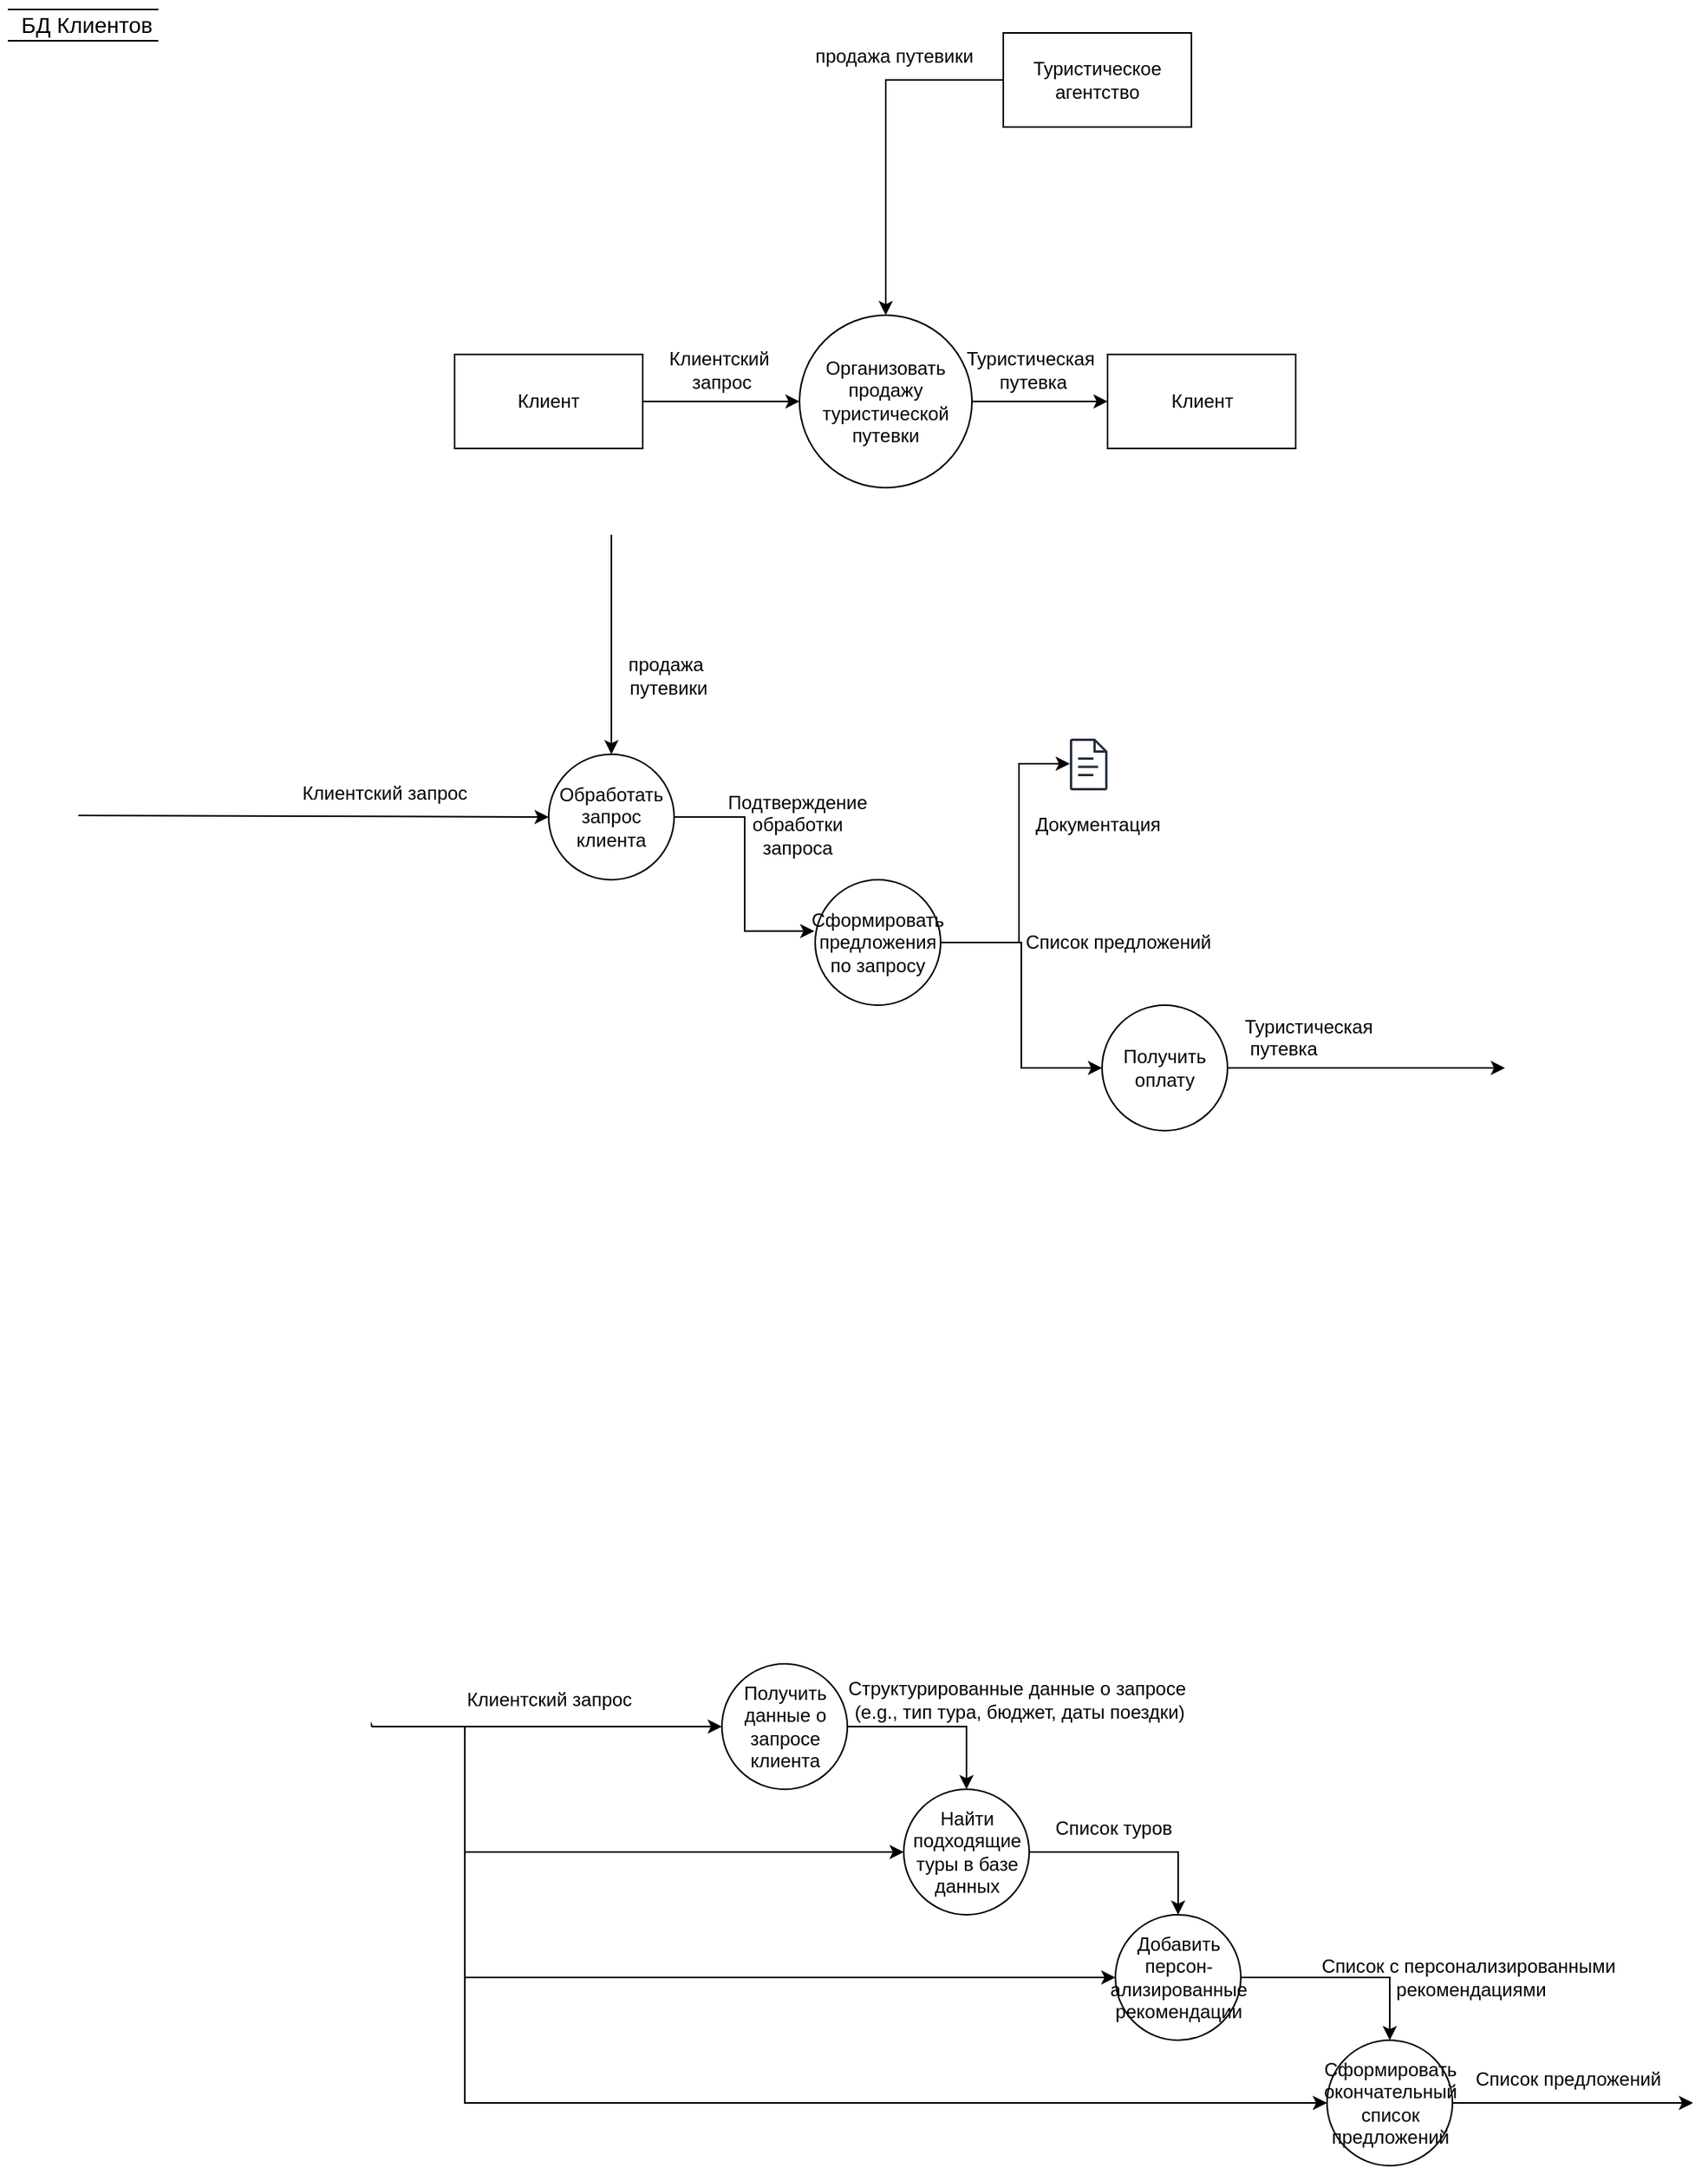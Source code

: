 <mxfile version="25.0.3">
  <diagram name="Page-1" id="y3wddVVnyAf-kgDYmaZ6">
    <mxGraphModel dx="1929" dy="1284" grid="1" gridSize="10" guides="1" tooltips="1" connect="1" arrows="1" fold="1" page="1" pageScale="1" pageWidth="827" pageHeight="1169" math="0" shadow="0">
      <root>
        <mxCell id="0" />
        <mxCell id="1" parent="0" />
        <mxCell id="_pMATCZt71jJnjRQlbl_-1" style="edgeStyle=orthogonalEdgeStyle;rounded=0;orthogonalLoop=1;jettySize=auto;html=1;entryX=0;entryY=0.5;entryDx=0;entryDy=0;" edge="1" parent="1" source="_pMATCZt71jJnjRQlbl_-2" target="_pMATCZt71jJnjRQlbl_-5">
          <mxGeometry relative="1" as="geometry" />
        </mxCell>
        <mxCell id="_pMATCZt71jJnjRQlbl_-2" value="Организовать продажу туристической путевки" style="ellipse;whiteSpace=wrap;html=1;aspect=fixed;" vertex="1" parent="1">
          <mxGeometry x="250" y="260" width="110" height="110" as="geometry" />
        </mxCell>
        <mxCell id="_pMATCZt71jJnjRQlbl_-3" style="edgeStyle=orthogonalEdgeStyle;rounded=0;orthogonalLoop=1;jettySize=auto;html=1;" edge="1" parent="1" source="_pMATCZt71jJnjRQlbl_-4" target="_pMATCZt71jJnjRQlbl_-2">
          <mxGeometry relative="1" as="geometry" />
        </mxCell>
        <mxCell id="_pMATCZt71jJnjRQlbl_-4" value="Клиент" style="rounded=0;whiteSpace=wrap;html=1;" vertex="1" parent="1">
          <mxGeometry x="30" y="285" width="120" height="60" as="geometry" />
        </mxCell>
        <mxCell id="_pMATCZt71jJnjRQlbl_-5" value="Клиент" style="rounded=0;whiteSpace=wrap;html=1;" vertex="1" parent="1">
          <mxGeometry x="446.5" y="285" width="120" height="60" as="geometry" />
        </mxCell>
        <mxCell id="_pMATCZt71jJnjRQlbl_-9" value="Клиентский&amp;nbsp;&lt;div&gt;запрос&lt;/div&gt;" style="text;html=1;align=center;verticalAlign=middle;resizable=0;points=[];autosize=1;strokeColor=none;fillColor=none;" vertex="1" parent="1">
          <mxGeometry x="155" y="275" width="90" height="40" as="geometry" />
        </mxCell>
        <mxCell id="_pMATCZt71jJnjRQlbl_-11" value="Обработать запрос клиента" style="ellipse;whiteSpace=wrap;html=1;aspect=fixed;" vertex="1" parent="1">
          <mxGeometry x="90" y="540" width="80" height="80" as="geometry" />
        </mxCell>
        <mxCell id="_pMATCZt71jJnjRQlbl_-12" style="edgeStyle=orthogonalEdgeStyle;rounded=0;orthogonalLoop=1;jettySize=auto;html=1;entryX=0;entryY=0.5;entryDx=0;entryDy=0;" edge="1" parent="1" source="_pMATCZt71jJnjRQlbl_-15" target="_pMATCZt71jJnjRQlbl_-17">
          <mxGeometry relative="1" as="geometry" />
        </mxCell>
        <mxCell id="_pMATCZt71jJnjRQlbl_-79" style="edgeStyle=orthogonalEdgeStyle;rounded=0;orthogonalLoop=1;jettySize=auto;html=1;" edge="1" parent="1" source="_pMATCZt71jJnjRQlbl_-15" target="_pMATCZt71jJnjRQlbl_-78">
          <mxGeometry relative="1" as="geometry">
            <Array as="points">
              <mxPoint x="390" y="660" />
              <mxPoint x="390" y="546" />
            </Array>
          </mxGeometry>
        </mxCell>
        <mxCell id="_pMATCZt71jJnjRQlbl_-15" value="Сформировать предложения по запросу" style="ellipse;whiteSpace=wrap;html=1;aspect=fixed;" vertex="1" parent="1">
          <mxGeometry x="260" y="620" width="80" height="80" as="geometry" />
        </mxCell>
        <mxCell id="_pMATCZt71jJnjRQlbl_-16" style="edgeStyle=orthogonalEdgeStyle;rounded=0;orthogonalLoop=1;jettySize=auto;html=1;" edge="1" parent="1" source="_pMATCZt71jJnjRQlbl_-17">
          <mxGeometry relative="1" as="geometry">
            <mxPoint x="700" y="740" as="targetPoint" />
          </mxGeometry>
        </mxCell>
        <mxCell id="_pMATCZt71jJnjRQlbl_-17" value="Получить оплату" style="ellipse;whiteSpace=wrap;html=1;aspect=fixed;" vertex="1" parent="1">
          <mxGeometry x="443" y="700" width="80" height="80" as="geometry" />
        </mxCell>
        <mxCell id="_pMATCZt71jJnjRQlbl_-18" style="edgeStyle=orthogonalEdgeStyle;rounded=0;orthogonalLoop=1;jettySize=auto;html=1;entryX=-0.007;entryY=0.41;entryDx=0;entryDy=0;entryPerimeter=0;" edge="1" parent="1" source="_pMATCZt71jJnjRQlbl_-11" target="_pMATCZt71jJnjRQlbl_-15">
          <mxGeometry relative="1" as="geometry" />
        </mxCell>
        <mxCell id="_pMATCZt71jJnjRQlbl_-19" value="" style="endArrow=classic;html=1;rounded=0;entryX=0;entryY=0.5;entryDx=0;entryDy=0;" edge="1" parent="1" target="_pMATCZt71jJnjRQlbl_-11">
          <mxGeometry width="50" height="50" relative="1" as="geometry">
            <mxPoint x="-210.002" y="578.95" as="sourcePoint" />
            <mxPoint x="63.596" y="579.234" as="targetPoint" />
          </mxGeometry>
        </mxCell>
        <mxCell id="_pMATCZt71jJnjRQlbl_-20" value="Клиентский запрос" style="text;html=1;align=center;verticalAlign=middle;resizable=0;points=[];autosize=1;strokeColor=none;fillColor=none;" vertex="1" parent="1">
          <mxGeometry x="-80" y="550" width="130" height="30" as="geometry" />
        </mxCell>
        <mxCell id="_pMATCZt71jJnjRQlbl_-21" value="Туристическая&#xa; путевка" style="text;whiteSpace=wrap;" vertex="1" parent="1">
          <mxGeometry x="531.5" y="700" width="80" height="50" as="geometry" />
        </mxCell>
        <mxCell id="_pMATCZt71jJnjRQlbl_-22" value="Подтверждение&amp;nbsp;&lt;div&gt;обработки&amp;nbsp;&lt;div&gt;&lt;span style=&quot;text-wrap-mode: wrap;&quot;&gt;запросa&amp;nbsp;&lt;/span&gt;&lt;/div&gt;&lt;/div&gt;" style="text;html=1;align=center;verticalAlign=middle;resizable=0;points=[];autosize=1;strokeColor=none;fillColor=none;" vertex="1" parent="1">
          <mxGeometry x="190" y="555" width="120" height="60" as="geometry" />
        </mxCell>
        <mxCell id="_pMATCZt71jJnjRQlbl_-32" value="Список предложений" style="text;html=1;align=center;verticalAlign=middle;resizable=0;points=[];autosize=1;strokeColor=none;fillColor=none;" vertex="1" parent="1">
          <mxGeometry x="383" y="645" width="140" height="30" as="geometry" />
        </mxCell>
        <mxCell id="_pMATCZt71jJnjRQlbl_-34" style="edgeStyle=orthogonalEdgeStyle;rounded=0;orthogonalLoop=1;jettySize=auto;html=1;entryX=0;entryY=0.5;entryDx=0;entryDy=0;" edge="1" parent="1" target="_pMATCZt71jJnjRQlbl_-40">
          <mxGeometry relative="1" as="geometry">
            <mxPoint x="-23" y="1160" as="sourcePoint" />
            <mxPoint x="126.5" y="1159.5" as="targetPoint" />
            <Array as="points">
              <mxPoint x="-22.5" y="1159" />
              <mxPoint x="-22.5" y="1160" />
            </Array>
          </mxGeometry>
        </mxCell>
        <mxCell id="_pMATCZt71jJnjRQlbl_-35" value="Клиентский запрос" style="text;html=1;align=center;verticalAlign=middle;resizable=0;points=[];autosize=1;strokeColor=none;fillColor=none;" vertex="1" parent="1">
          <mxGeometry x="25" y="1128" width="130" height="30" as="geometry" />
        </mxCell>
        <mxCell id="_pMATCZt71jJnjRQlbl_-61" style="edgeStyle=orthogonalEdgeStyle;rounded=0;orthogonalLoop=1;jettySize=auto;html=1;entryX=0.5;entryY=0;entryDx=0;entryDy=0;" edge="1" parent="1" source="_pMATCZt71jJnjRQlbl_-40" target="_pMATCZt71jJnjRQlbl_-49">
          <mxGeometry relative="1" as="geometry" />
        </mxCell>
        <mxCell id="_pMATCZt71jJnjRQlbl_-40" value="Получить данные о запросе клиента" style="ellipse;whiteSpace=wrap;html=1;aspect=fixed;" vertex="1" parent="1">
          <mxGeometry x="200.5" y="1120" width="80" height="80" as="geometry" />
        </mxCell>
        <mxCell id="_pMATCZt71jJnjRQlbl_-66" style="edgeStyle=orthogonalEdgeStyle;rounded=0;orthogonalLoop=1;jettySize=auto;html=1;" edge="1" parent="1" source="_pMATCZt71jJnjRQlbl_-43">
          <mxGeometry relative="1" as="geometry">
            <mxPoint x="820" y="1400" as="targetPoint" />
          </mxGeometry>
        </mxCell>
        <mxCell id="_pMATCZt71jJnjRQlbl_-43" value="Сформировать окончательный список предложений" style="ellipse;whiteSpace=wrap;html=1;aspect=fixed;" vertex="1" parent="1">
          <mxGeometry x="586.5" y="1360" width="80" height="80" as="geometry" />
        </mxCell>
        <mxCell id="_pMATCZt71jJnjRQlbl_-63" style="edgeStyle=orthogonalEdgeStyle;rounded=0;orthogonalLoop=1;jettySize=auto;html=1;entryX=0.5;entryY=0;entryDx=0;entryDy=0;" edge="1" parent="1" source="_pMATCZt71jJnjRQlbl_-46" target="_pMATCZt71jJnjRQlbl_-43">
          <mxGeometry relative="1" as="geometry" />
        </mxCell>
        <mxCell id="_pMATCZt71jJnjRQlbl_-46" value=" Добавить персон-ализированные рекомендации" style="ellipse;whiteSpace=wrap;html=1;aspect=fixed;" vertex="1" parent="1">
          <mxGeometry x="451.5" y="1280" width="80" height="80" as="geometry" />
        </mxCell>
        <mxCell id="_pMATCZt71jJnjRQlbl_-62" style="edgeStyle=orthogonalEdgeStyle;rounded=0;orthogonalLoop=1;jettySize=auto;html=1;entryX=0.5;entryY=0;entryDx=0;entryDy=0;" edge="1" parent="1" source="_pMATCZt71jJnjRQlbl_-49" target="_pMATCZt71jJnjRQlbl_-46">
          <mxGeometry relative="1" as="geometry" />
        </mxCell>
        <mxCell id="_pMATCZt71jJnjRQlbl_-49" value="Найти подходящие туры в базе данных" style="ellipse;whiteSpace=wrap;html=1;aspect=fixed;" vertex="1" parent="1">
          <mxGeometry x="316.5" y="1200" width="80" height="80" as="geometry" />
        </mxCell>
        <mxCell id="_pMATCZt71jJnjRQlbl_-50" value="" style="endArrow=classic;html=1;rounded=0;" edge="1" parent="1">
          <mxGeometry width="50" height="50" relative="1" as="geometry">
            <mxPoint x="36.5" y="1160" as="sourcePoint" />
            <mxPoint x="316.5" y="1240" as="targetPoint" />
            <Array as="points">
              <mxPoint x="36.5" y="1240" />
            </Array>
          </mxGeometry>
        </mxCell>
        <mxCell id="_pMATCZt71jJnjRQlbl_-51" value="" style="endArrow=classic;html=1;rounded=0;entryX=0;entryY=0.5;entryDx=0;entryDy=0;" edge="1" parent="1" target="_pMATCZt71jJnjRQlbl_-46">
          <mxGeometry width="50" height="50" relative="1" as="geometry">
            <mxPoint x="36.5" y="1240" as="sourcePoint" />
            <mxPoint x="316.5" y="1320" as="targetPoint" />
            <Array as="points">
              <mxPoint x="36.5" y="1320" />
            </Array>
          </mxGeometry>
        </mxCell>
        <mxCell id="_pMATCZt71jJnjRQlbl_-52" value="" style="endArrow=classic;html=1;rounded=0;entryX=0;entryY=0.5;entryDx=0;entryDy=0;" edge="1" parent="1" target="_pMATCZt71jJnjRQlbl_-43">
          <mxGeometry width="50" height="50" relative="1" as="geometry">
            <mxPoint x="36.5" y="1320" as="sourcePoint" />
            <mxPoint x="456.5" y="1400" as="targetPoint" />
            <Array as="points">
              <mxPoint x="36.5" y="1360" />
              <mxPoint x="36.5" y="1400" />
            </Array>
          </mxGeometry>
        </mxCell>
        <mxCell id="_pMATCZt71jJnjRQlbl_-59" value="Туристическая&lt;div&gt;&amp;nbsp;путевка&lt;/div&gt;" style="text;html=1;align=center;verticalAlign=middle;resizable=0;points=[];autosize=1;strokeColor=none;fillColor=none;" vertex="1" parent="1">
          <mxGeometry x="341.5" y="275" width="110" height="40" as="geometry" />
        </mxCell>
        <mxCell id="_pMATCZt71jJnjRQlbl_-64" value="Структурированные данные о запросе&amp;nbsp;&lt;div&gt;(e.g., тип тура, бюджет, даты поездки)&lt;/div&gt;" style="text;html=1;align=center;verticalAlign=middle;resizable=0;points=[];autosize=1;strokeColor=none;fillColor=none;" vertex="1" parent="1">
          <mxGeometry x="270" y="1123" width="240" height="40" as="geometry" />
        </mxCell>
        <mxCell id="_pMATCZt71jJnjRQlbl_-65" value="Список туров" style="text;html=1;align=center;verticalAlign=middle;resizable=0;points=[];autosize=1;strokeColor=none;fillColor=none;" vertex="1" parent="1">
          <mxGeometry x="400" y="1210" width="100" height="30" as="geometry" />
        </mxCell>
        <mxCell id="_pMATCZt71jJnjRQlbl_-67" value="Список предложений" style="text;html=1;align=center;verticalAlign=middle;resizable=0;points=[];autosize=1;strokeColor=none;fillColor=none;" vertex="1" parent="1">
          <mxGeometry x="670" y="1370" width="140" height="30" as="geometry" />
        </mxCell>
        <mxCell id="_pMATCZt71jJnjRQlbl_-68" value="Список с персонализированными&amp;nbsp;&lt;div&gt;рекомендациями&lt;/div&gt;" style="text;html=1;align=center;verticalAlign=middle;resizable=0;points=[];autosize=1;strokeColor=none;fillColor=none;" vertex="1" parent="1">
          <mxGeometry x="573" y="1300" width="210" height="40" as="geometry" />
        </mxCell>
        <mxCell id="_pMATCZt71jJnjRQlbl_-69" value="" style="line;strokeWidth=1;rotatable=0;dashed=0;labelPosition=right;align=left;verticalAlign=middle;spacingTop=0;spacingLeft=6;points=[];portConstraint=eastwest;" vertex="1" parent="1">
          <mxGeometry x="-255" y="80" width="96" height="10" as="geometry" />
        </mxCell>
        <mxCell id="_pMATCZt71jJnjRQlbl_-70" value="" style="line;strokeWidth=1;rotatable=0;dashed=0;labelPosition=right;align=left;verticalAlign=middle;spacingTop=0;spacingLeft=6;points=[];portConstraint=eastwest;" vertex="1" parent="1">
          <mxGeometry x="-255" y="60" width="96" height="10" as="geometry" />
        </mxCell>
        <mxCell id="_pMATCZt71jJnjRQlbl_-71" value="&lt;font style=&quot;font-size: 14px;&quot;&gt;БД Клиентов&lt;/font&gt;" style="text;html=1;align=center;verticalAlign=middle;resizable=0;points=[];autosize=1;strokeColor=none;fillColor=none;" vertex="1" parent="1">
          <mxGeometry x="-260" y="60" width="110" height="30" as="geometry" />
        </mxCell>
        <mxCell id="_pMATCZt71jJnjRQlbl_-74" style="edgeStyle=orthogonalEdgeStyle;rounded=0;orthogonalLoop=1;jettySize=auto;html=1;" edge="1" parent="1" source="_pMATCZt71jJnjRQlbl_-72" target="_pMATCZt71jJnjRQlbl_-2">
          <mxGeometry relative="1" as="geometry" />
        </mxCell>
        <mxCell id="_pMATCZt71jJnjRQlbl_-72" value="Туристическое агентство" style="rounded=0;whiteSpace=wrap;html=1;" vertex="1" parent="1">
          <mxGeometry x="380" y="80" width="120" height="60" as="geometry" />
        </mxCell>
        <mxCell id="_pMATCZt71jJnjRQlbl_-75" value="продажа путевики" style="text;html=1;align=center;verticalAlign=middle;resizable=0;points=[];autosize=1;strokeColor=none;fillColor=none;" vertex="1" parent="1">
          <mxGeometry x="250" y="80" width="120" height="30" as="geometry" />
        </mxCell>
        <mxCell id="_pMATCZt71jJnjRQlbl_-76" style="edgeStyle=orthogonalEdgeStyle;rounded=0;orthogonalLoop=1;jettySize=auto;html=1;entryX=0.5;entryY=0;entryDx=0;entryDy=0;" edge="1" parent="1" target="_pMATCZt71jJnjRQlbl_-11">
          <mxGeometry relative="1" as="geometry">
            <mxPoint x="130" y="440" as="sourcePoint" />
            <mxPoint x="140" y="540" as="targetPoint" />
            <Array as="points">
              <mxPoint x="130" y="400" />
            </Array>
          </mxGeometry>
        </mxCell>
        <mxCell id="_pMATCZt71jJnjRQlbl_-77" value="продажа&amp;nbsp;&lt;div&gt;путевики&lt;/div&gt;" style="text;html=1;align=center;verticalAlign=middle;resizable=0;points=[];autosize=1;strokeColor=none;fillColor=none;" vertex="1" parent="1">
          <mxGeometry x="130.5" y="470" width="70" height="40" as="geometry" />
        </mxCell>
        <mxCell id="_pMATCZt71jJnjRQlbl_-78" value="" style="sketch=0;outlineConnect=0;fontColor=#232F3E;gradientColor=none;fillColor=#232F3D;strokeColor=none;dashed=0;verticalLabelPosition=bottom;verticalAlign=top;align=center;html=1;fontSize=12;fontStyle=0;aspect=fixed;pointerEvents=1;shape=mxgraph.aws4.document;" vertex="1" parent="1">
          <mxGeometry x="422.38" y="530" width="24.12" height="33" as="geometry" />
        </mxCell>
        <mxCell id="_pMATCZt71jJnjRQlbl_-80" value="Документация" style="text;html=1;align=center;verticalAlign=middle;resizable=0;points=[];autosize=1;strokeColor=none;fillColor=none;" vertex="1" parent="1">
          <mxGeometry x="390" y="570" width="100" height="30" as="geometry" />
        </mxCell>
      </root>
    </mxGraphModel>
  </diagram>
</mxfile>
